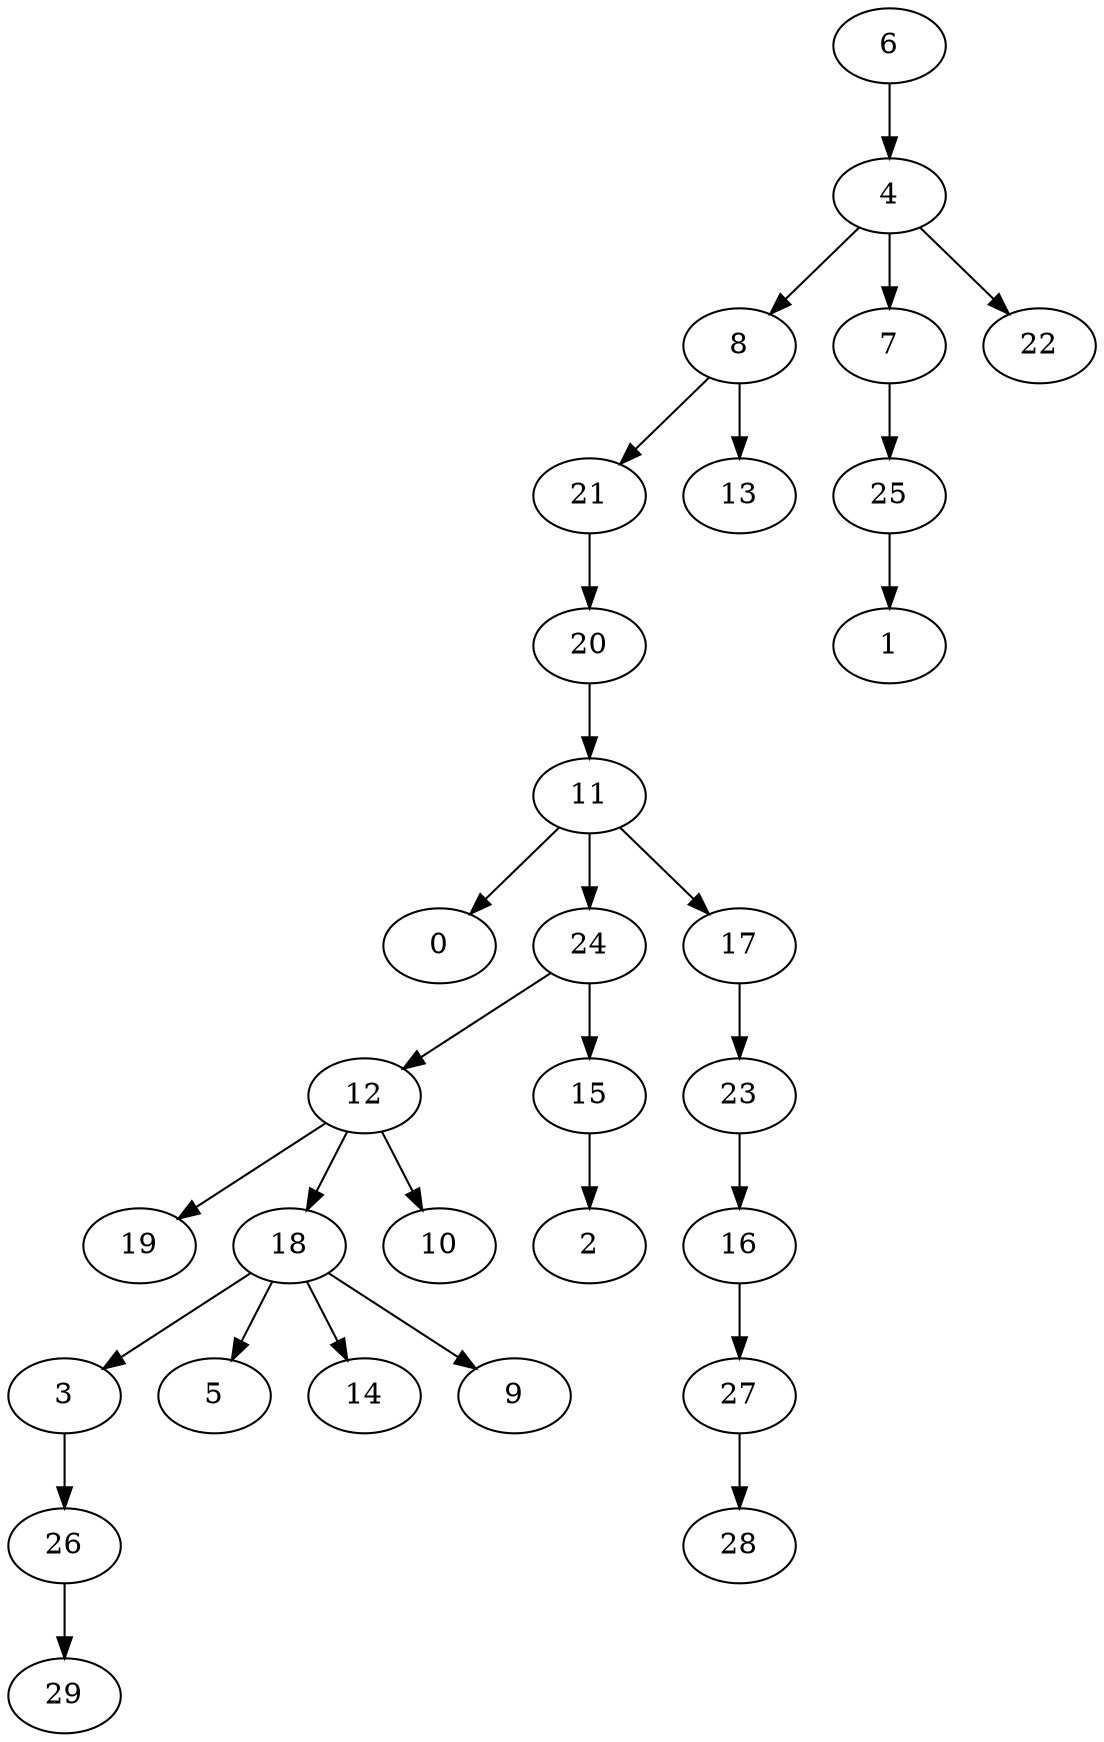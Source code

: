 digraph my_graph {
6;
4;
8;
7;
22;
25;
21;
20;
11;
0;
24;
1;
13;
12;
19;
18;
3;
26;
29;
5;
14;
10;
17;
23;
16;
27;
15;
2;
9;
28;
6->4
4->8
4->7
4->22
7->25
8->21
21->20
20->11
11->0
11->24
25->1
8->13
24->12
12->19
12->18
18->3
3->26
26->29
18->5
18->14
12->10
11->17
17->23
23->16
16->27
24->15
15->2
18->9
27->28
}